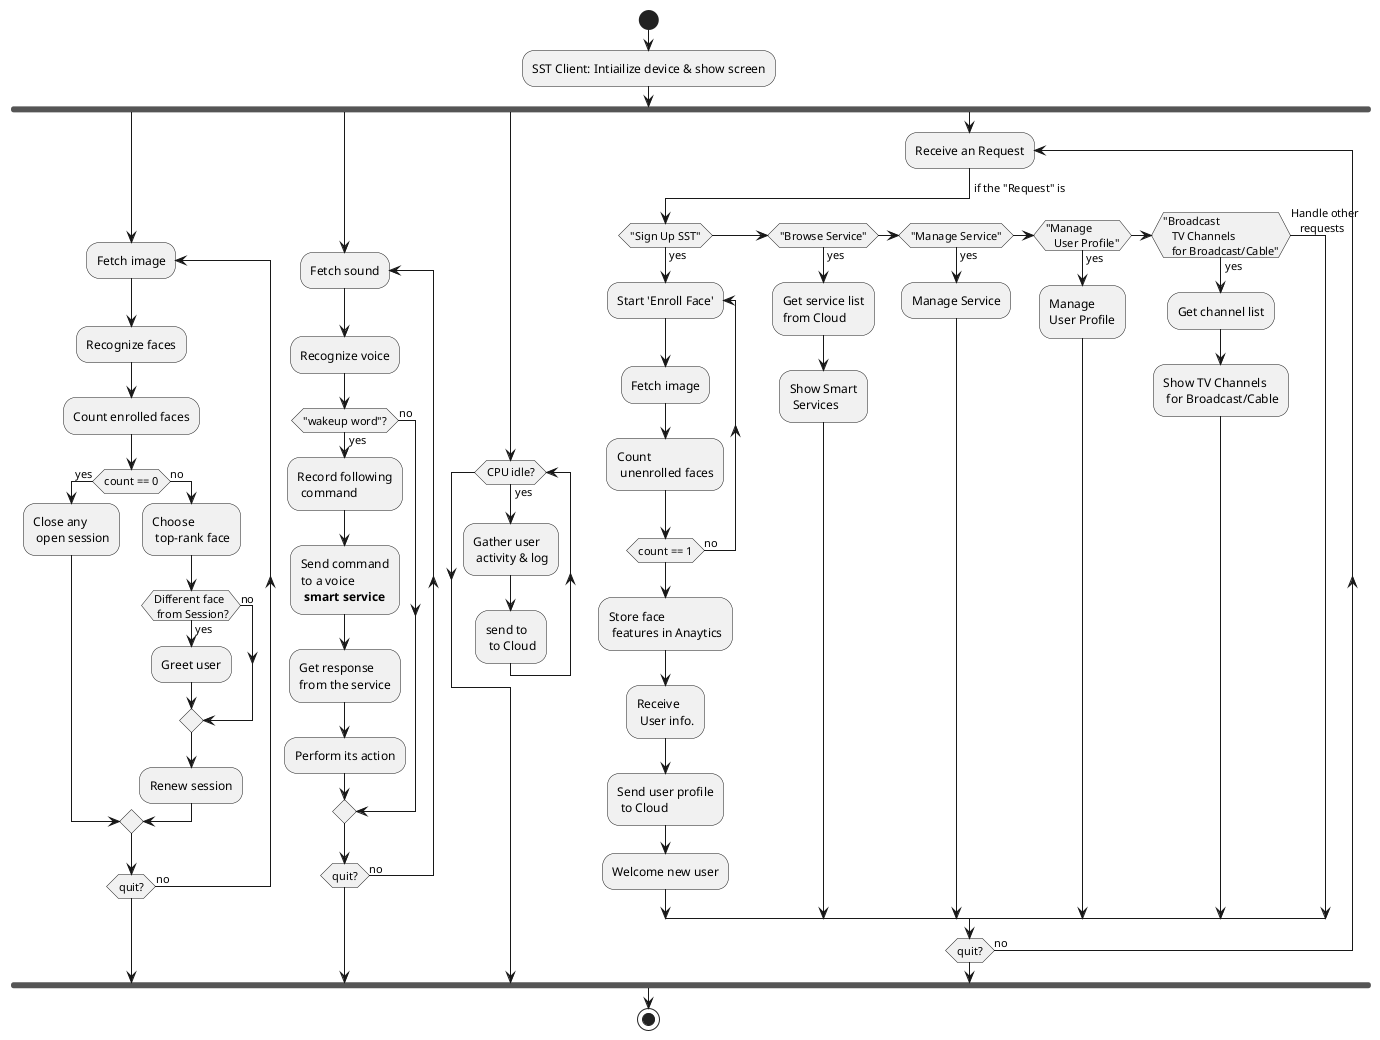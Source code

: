 @startuml
start
:SST Client: Intiailize device & show screen;

fork

repeat:Fetch image;
  :Recognize faces;

  :Count enrolled faces;

  if (count == 0) then (yes)
    :Close any
     open session;
  else (no)
    :Choose
     top-rank face;
    if (Different face\n from Session?) then (yes)
      :Greet user;
    else (no)
    endif
    :Renew session;
  endif
repeat while (quit?) is (no)

fork again

repeat:Fetch sound;
  :Recognize voice;

  if ("wakeup word"?) then (no)
  else (yes)
    :Record following\n command;
    :Send command\nto a voice\n **smart service**;
    :Get response\nfrom the service;
    :Perform its action;
  endif
repeat while (quit?) is (no)

fork again

while (CPU idle?) is (yes)
  :Gather user
   activity & log;
  :send to
   to Cloud;
endwhile

fork again

repeat:Receive an Request;

  -> if the "Request" is;

  if ("Sign Up SST") then (yes)
    repeat:Start 'Enroll Face';
      :Fetch image;
      :Count 
       unenrolled faces;
    repeat while (count == 1) is (no)
    :Store face
     features in Anaytics;
    :Receive
     User info.;
    :Send user profile
     to Cloud;
    :Welcome new user;
  elseif ("Browse Service") then (yes)
    :Get service list
    from Cloud;

    :Show Smart
     Services;
  elseif ("Manage Service") then (yes)
    :Manage Service;
  elseif ("Manage
   User Profile") then (yes)
    :Manage
    User Profile;
  elseif ("Broadcast
   TV Channels
   for Broadcast/Cable") then (yes)
    :Get channel list;

    :Show TV Channels
     for Broadcast/Cable;
  else (Handle other
   requests)
  endif

repeat while (quit?) is (no)
 

endfork

stop
@enduml